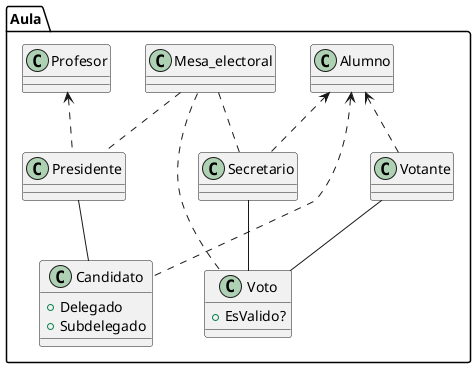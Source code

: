 @startuml Elecciones


package Aula{

    class Candidato{
        +Delegado
        +Subdelegado
    }

    Class Voto{
        +EsValido?
    }

Mesa_electoral .- Presidente 
Mesa_electoral .- Secretario
Mesa_electoral .- Voto


Votante -- Voto
Presidente -- Candidato
Profesor <.- Presidente
Secretario -- Voto

Alumno <.- Candidato
Alumno <.- Votante
Alumno <.- Secretario

}


@enduml